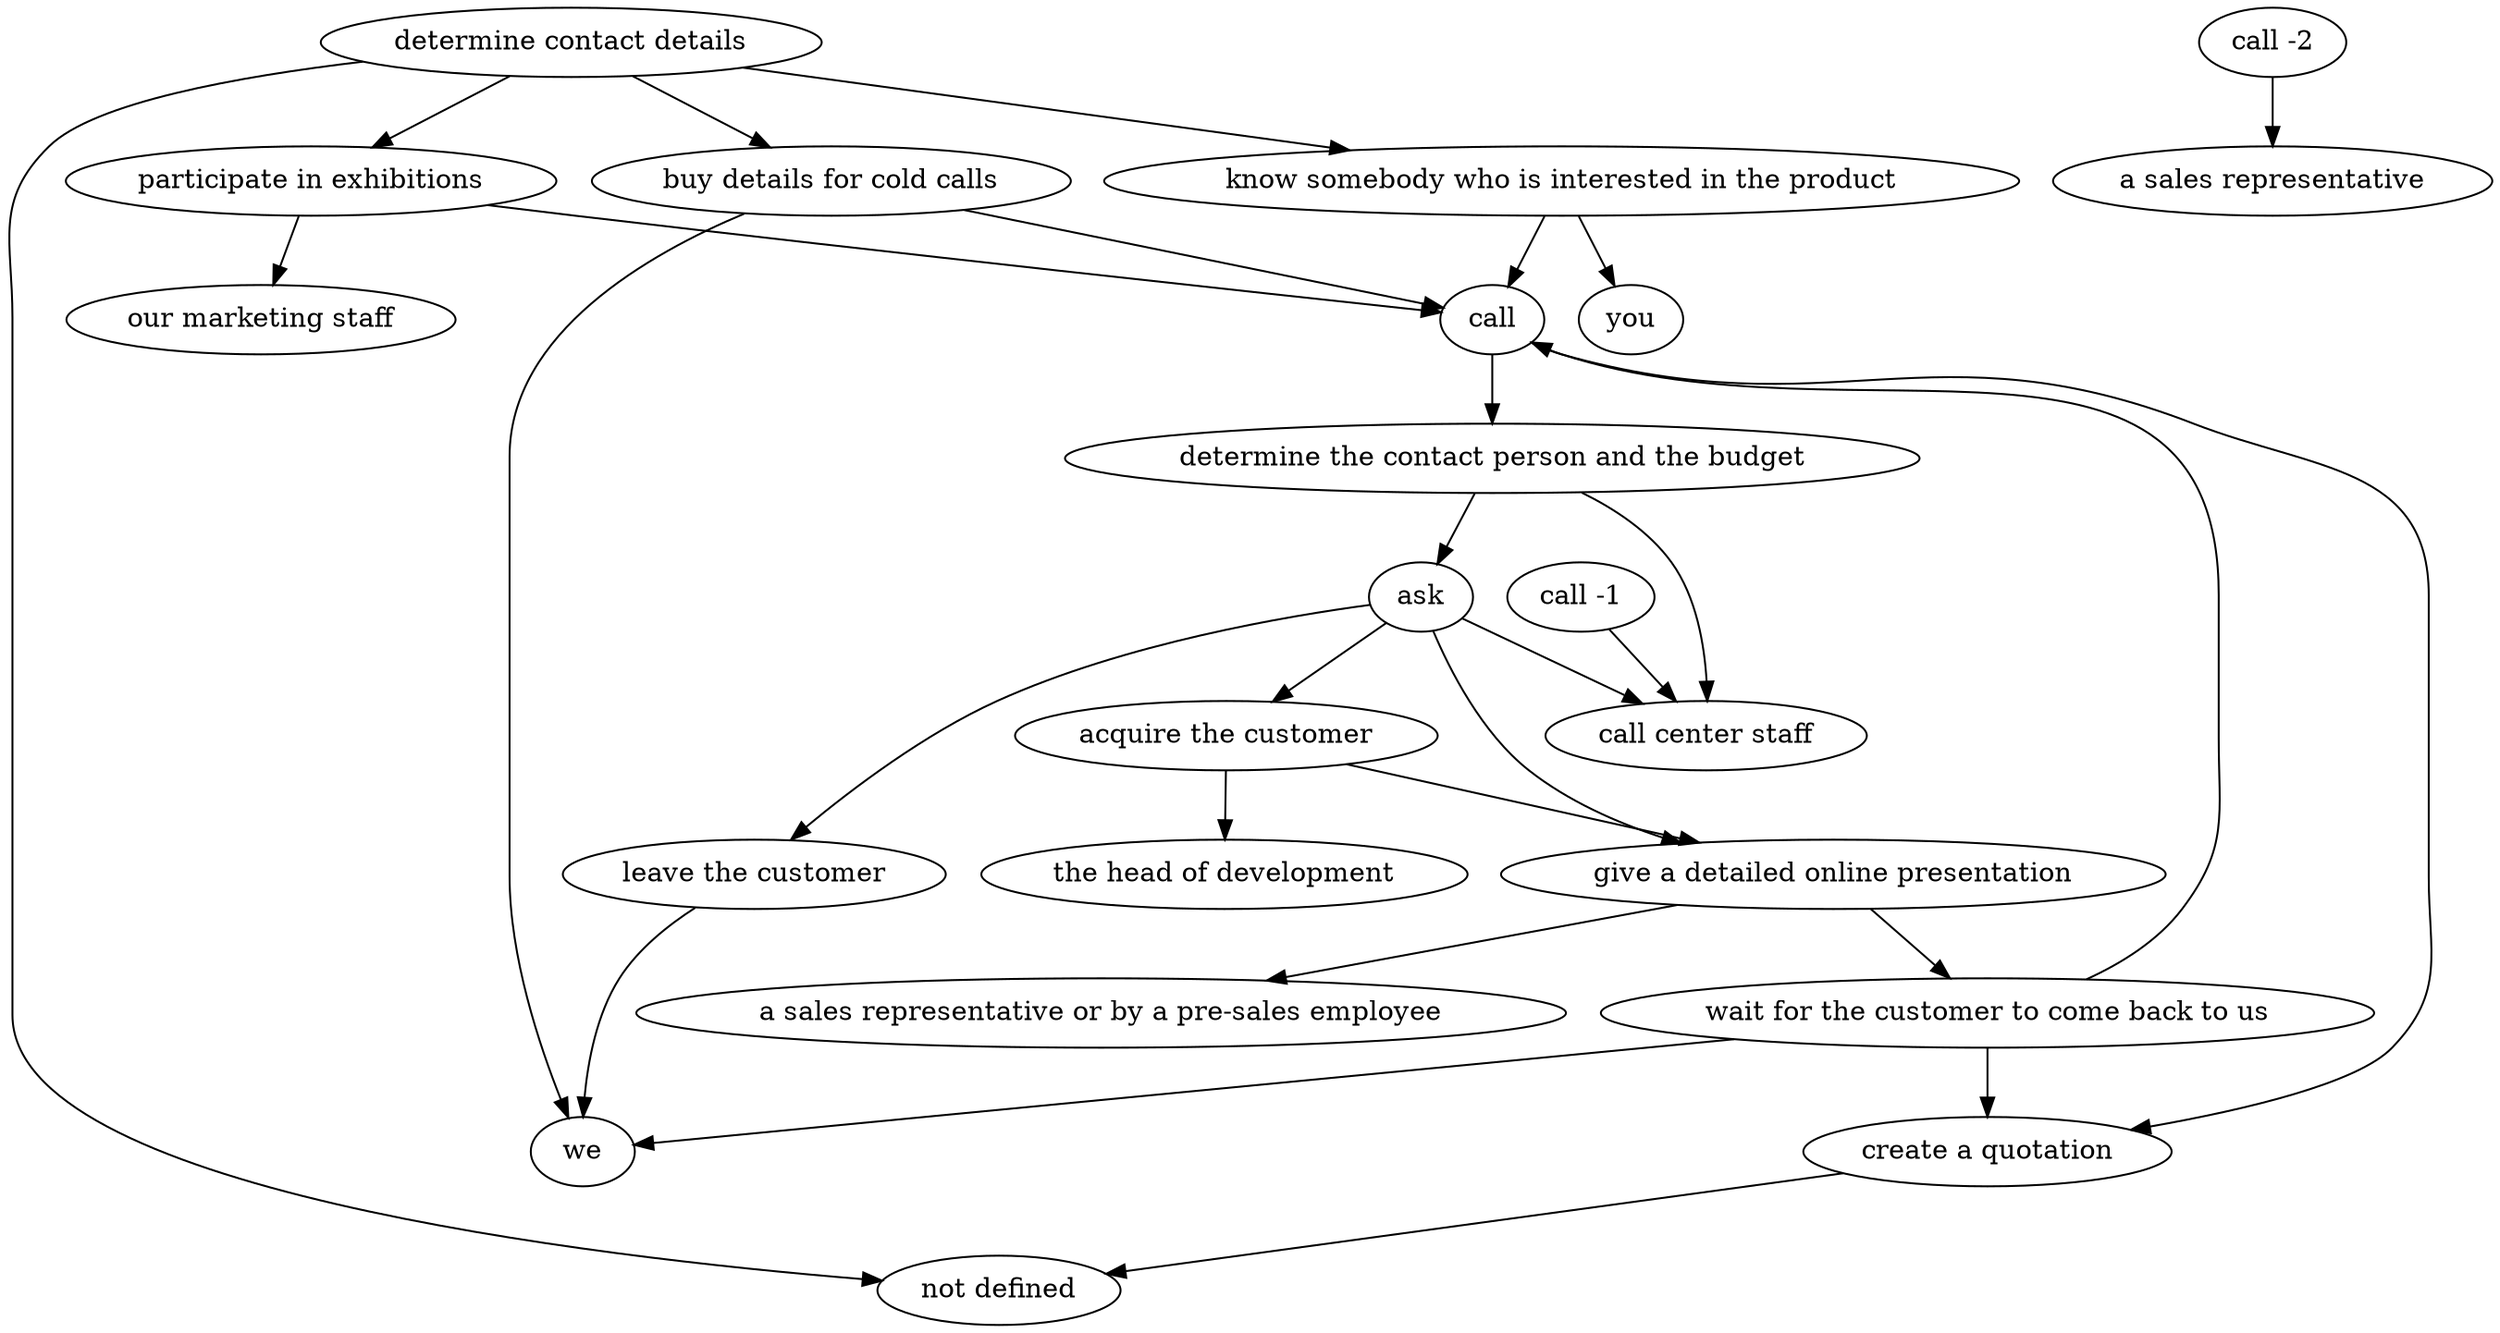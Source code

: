 strict digraph "doc-6.4" {
	graph [name="doc-6.4"];
	"determine contact details"	[attrs="{'type': 'Activity', 'label': 'determine contact details'}"];
	"buy details for cold calls"	[attrs="{'type': 'Activity', 'label': 'buy details for cold calls'}"];
	"determine contact details" -> "buy details for cold calls"	[attrs="{'type': 'flow', 'label': 'flow'}"];
	"participate in exhibitions"	[attrs="{'type': 'Activity', 'label': 'participate in exhibitions'}"];
	"determine contact details" -> "participate in exhibitions"	[attrs="{'type': 'flow', 'label': 'flow'}"];
	"know somebody who is interested in the product"	[attrs="{'type': 'Activity', 'label': 'know somebody who is interested in the product'}"];
	"determine contact details" -> "know somebody who is interested in the product"	[attrs="{'type': 'flow', 'label': 'flow'}"];
	"not defined"	[attrs="{'type': 'Actor', 'label': 'not defined'}"];
	"determine contact details" -> "not defined"	[attrs="{'type': 'actor performer', 'label': 'actor performer'}"];
	call	[attrs="{'type': 'Activity', 'label': 'call'}"];
	"buy details for cold calls" -> call	[attrs="{'type': 'flow', 'label': 'flow'}"];
	we	[attrs="{'type': 'Actor', 'label': 'we'}"];
	"buy details for cold calls" -> we	[attrs="{'type': 'actor performer', 'label': 'actor performer'}"];
	"participate in exhibitions" -> call	[attrs="{'type': 'flow', 'label': 'flow'}"];
	"our marketing staff"	[attrs="{'type': 'Actor', 'label': 'our marketing staff'}"];
	"participate in exhibitions" -> "our marketing staff"	[attrs="{'type': 'actor performer', 'label': 'actor performer'}"];
	"know somebody who is interested in the product" -> call	[attrs="{'type': 'flow', 'label': 'flow'}"];
	you	[attrs="{'type': 'Actor', 'label': 'you'}"];
	"know somebody who is interested in the product" -> you	[attrs="{'type': 'actor performer', 'label': 'actor performer'}"];
	"determine the contact person and the budget"	[attrs="{'type': 'Activity', 'label': 'determine the contact person and the budget'}"];
	call -> "determine the contact person and the budget"	[attrs="{'type': 'flow', 'label': 'flow'}"];
	"create a quotation"	[attrs="{'type': 'Activity', 'label': 'create a quotation'}"];
	call -> "create a quotation"	[attrs="{'type': 'flow', 'label': 'flow'}"];
	ask	[attrs="{'type': 'Activity', 'label': 'ask'}"];
	"determine the contact person and the budget" -> ask	[attrs="{'type': 'flow', 'label': 'flow'}"];
	"call center staff"	[attrs="{'type': 'Actor', 'label': 'call center staff'}"];
	"determine the contact person and the budget" -> "call center staff"	[attrs="{'type': 'actor performer', 'label': 'actor performer'}"];
	"leave the customer"	[attrs="{'type': 'Activity', 'label': 'leave the customer'}"];
	ask -> "leave the customer"	[attrs="{'type': 'flow', 'label': 'flow'}"];
	"acquire the customer"	[attrs="{'type': 'Activity', 'label': 'acquire the customer'}"];
	ask -> "acquire the customer"	[attrs="{'type': 'flow', 'label': 'flow'}"];
	"give a detailed online presentation"	[attrs="{'type': 'Activity', 'label': 'give a detailed online presentation'}"];
	ask -> "give a detailed online presentation"	[attrs="{'type': 'flow', 'label': 'flow'}"];
	ask -> "call center staff"	[attrs="{'type': 'actor performer', 'label': 'actor performer'}"];
	"leave the customer" -> we	[attrs="{'type': 'actor performer', 'label': 'actor performer'}"];
	"acquire the customer" -> "give a detailed online presentation"	[attrs="{'type': 'flow', 'label': 'flow'}"];
	"the head of development"	[attrs="{'type': 'Actor', 'label': 'the head of development'}"];
	"acquire the customer" -> "the head of development"	[attrs="{'type': 'actor performer', 'label': 'actor performer'}"];
	"wait for the customer to come back to us"	[attrs="{'type': 'Activity', 'label': 'wait for the customer to come back to us'}"];
	"give a detailed online presentation" -> "wait for the customer to come back to us"	[attrs="{'type': 'flow', 'label': 'flow'}"];
	"a sales representative or by a pre-sales employee"	[attrs="{'type': 'Actor', 'label': 'a sales representative or by a pre-sales employee'}"];
	"give a detailed online presentation" -> "a sales representative or by a pre-sales employee"	[attrs="{'type': 'actor performer', 'label': 'actor performer'}"];
	"wait for the customer to come back to us" -> call	[attrs="{'type': 'flow', 'label': 'flow'}"];
	"wait for the customer to come back to us" -> "create a quotation"	[attrs="{'type': 'flow', 'label': 'flow'}"];
	"wait for the customer to come back to us" -> we	[attrs="{'type': 'actor performer', 'label': 'actor performer'}"];
	"create a quotation" -> "not defined"	[attrs="{'type': 'actor performer', 'label': 'actor performer'}"];
	"call -1"	[attrs="{'type': 'Activity', 'label': 'call -1'}"];
	"call -1" -> "call center staff"	[attrs="{'type': 'actor performer', 'label': 'actor performer'}"];
	"call -2"	[attrs="{'type': 'Activity', 'label': 'call -2'}"];
	"a sales representative"	[attrs="{'type': 'Actor', 'label': 'a sales representative'}"];
	"call -2" -> "a sales representative"	[attrs="{'type': 'actor performer', 'label': 'actor performer'}"];
}
